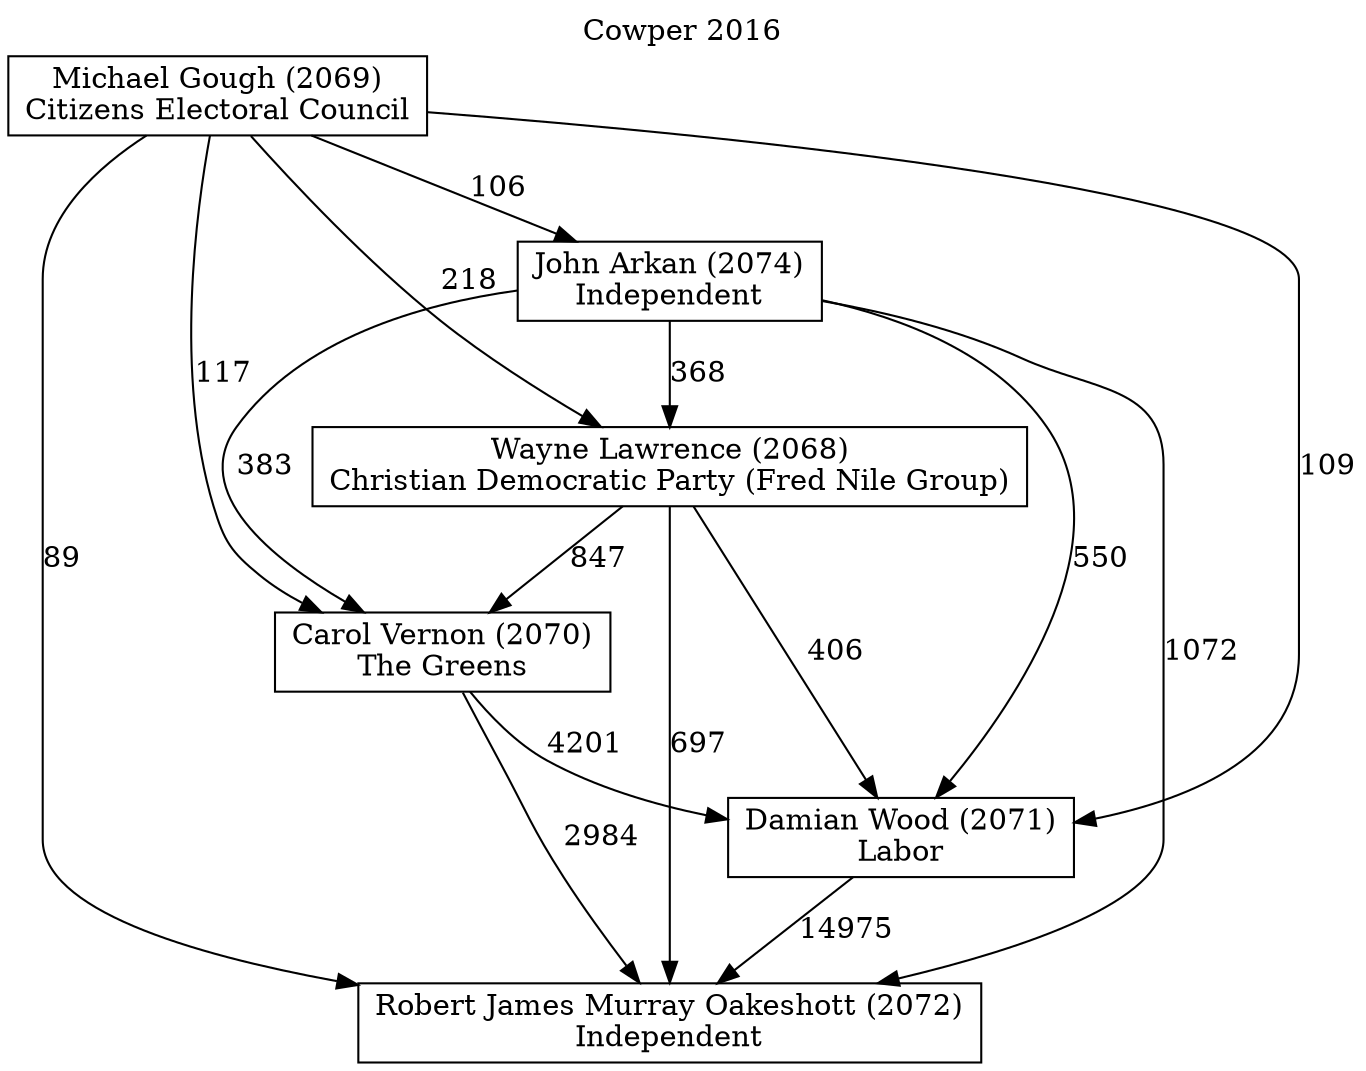 // House preference flow
digraph "Robert James Murray Oakeshott (2072)_Cowper_2016" {
	graph [label="Cowper 2016" labelloc=t mclimit=10]
	node [shape=box]
	"Robert James Murray Oakeshott (2072)" [label="Robert James Murray Oakeshott (2072)
Independent"]
	"Damian Wood (2071)" [label="Damian Wood (2071)
Labor"]
	"Carol Vernon (2070)" [label="Carol Vernon (2070)
The Greens"]
	"Wayne Lawrence (2068)" [label="Wayne Lawrence (2068)
Christian Democratic Party (Fred Nile Group)"]
	"John Arkan (2074)" [label="John Arkan (2074)
Independent"]
	"Michael Gough (2069)" [label="Michael Gough (2069)
Citizens Electoral Council"]
	"Damian Wood (2071)" -> "Robert James Murray Oakeshott (2072)" [label=14975]
	"Carol Vernon (2070)" -> "Damian Wood (2071)" [label=4201]
	"Wayne Lawrence (2068)" -> "Carol Vernon (2070)" [label=847]
	"John Arkan (2074)" -> "Wayne Lawrence (2068)" [label=368]
	"Michael Gough (2069)" -> "John Arkan (2074)" [label=106]
	"Carol Vernon (2070)" -> "Robert James Murray Oakeshott (2072)" [label=2984]
	"Wayne Lawrence (2068)" -> "Robert James Murray Oakeshott (2072)" [label=697]
	"John Arkan (2074)" -> "Robert James Murray Oakeshott (2072)" [label=1072]
	"Michael Gough (2069)" -> "Robert James Murray Oakeshott (2072)" [label=89]
	"Michael Gough (2069)" -> "Wayne Lawrence (2068)" [label=218]
	"John Arkan (2074)" -> "Carol Vernon (2070)" [label=383]
	"Michael Gough (2069)" -> "Carol Vernon (2070)" [label=117]
	"Wayne Lawrence (2068)" -> "Damian Wood (2071)" [label=406]
	"John Arkan (2074)" -> "Damian Wood (2071)" [label=550]
	"Michael Gough (2069)" -> "Damian Wood (2071)" [label=109]
}

